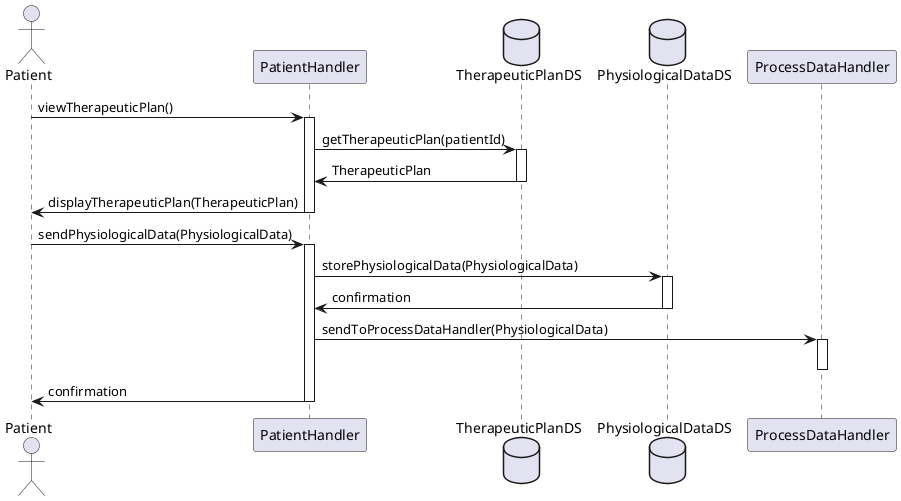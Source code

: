 @startuml alerts
actor Patient
participant PatientHandler as PH
database TherapeuticPlanDS
database PhysiologicalDataDS
participant ProcessDataHandler as PDH

Patient -> PH ++ : viewTherapeuticPlan()
PH -> TherapeuticPlanDS ++ : getTherapeuticPlan(patientId)
PH <- TherapeuticPlanDS -- : TherapeuticPlan
PH -> Patient -- : displayTherapeuticPlan(TherapeuticPlan)

Patient -> PH ++ : sendPhysiologicalData(PhysiologicalData)

PH -> PhysiologicalDataDS ++ : storePhysiologicalData(PhysiologicalData)
PH <- PhysiologicalDataDS -- : confirmation

PH -> PDH ++ : sendToProcessDataHandler(PhysiologicalData)
deactivate PDH
Patient <- PH -- : confirmation
